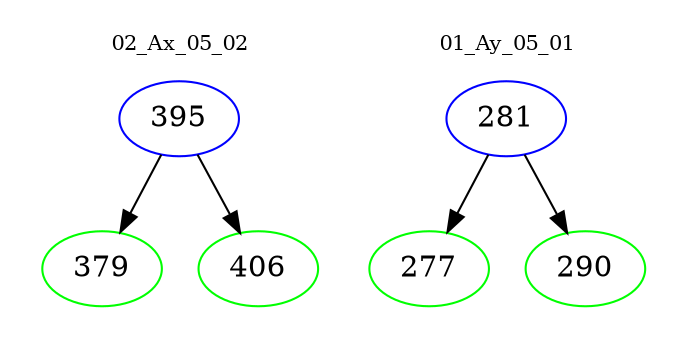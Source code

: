 digraph{
subgraph cluster_0 {
color = white
label = "02_Ax_05_02";
fontsize=10;
T0_395 [label="395", color="blue"]
T0_395 -> T0_379 [color="black"]
T0_379 [label="379", color="green"]
T0_395 -> T0_406 [color="black"]
T0_406 [label="406", color="green"]
}
subgraph cluster_1 {
color = white
label = "01_Ay_05_01";
fontsize=10;
T1_281 [label="281", color="blue"]
T1_281 -> T1_277 [color="black"]
T1_277 [label="277", color="green"]
T1_281 -> T1_290 [color="black"]
T1_290 [label="290", color="green"]
}
}
